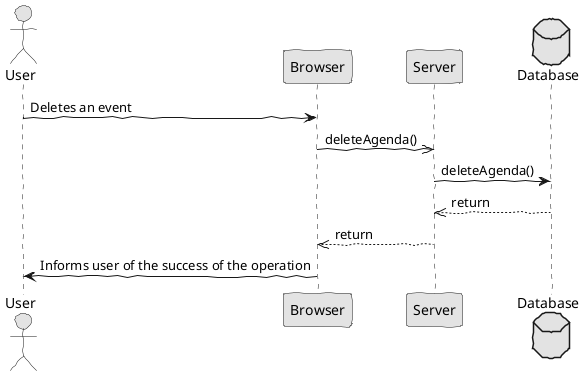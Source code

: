 @startuml  analysis4.png
skinparam handwritten true
skinparam monochrome true
skinparam packageStyle rect
skinparam defaultFontName FG Virgil
skinparam shadowing false

actor User
database Database order 100

User -> Browser : Deletes an event
Browser ->> Server : deleteAgenda()
Server -> Database : deleteAgenda()

Database -->> Server : return
Server -->> Browser : return
Browser -> User : Informs user of the success of the operation

@enduml